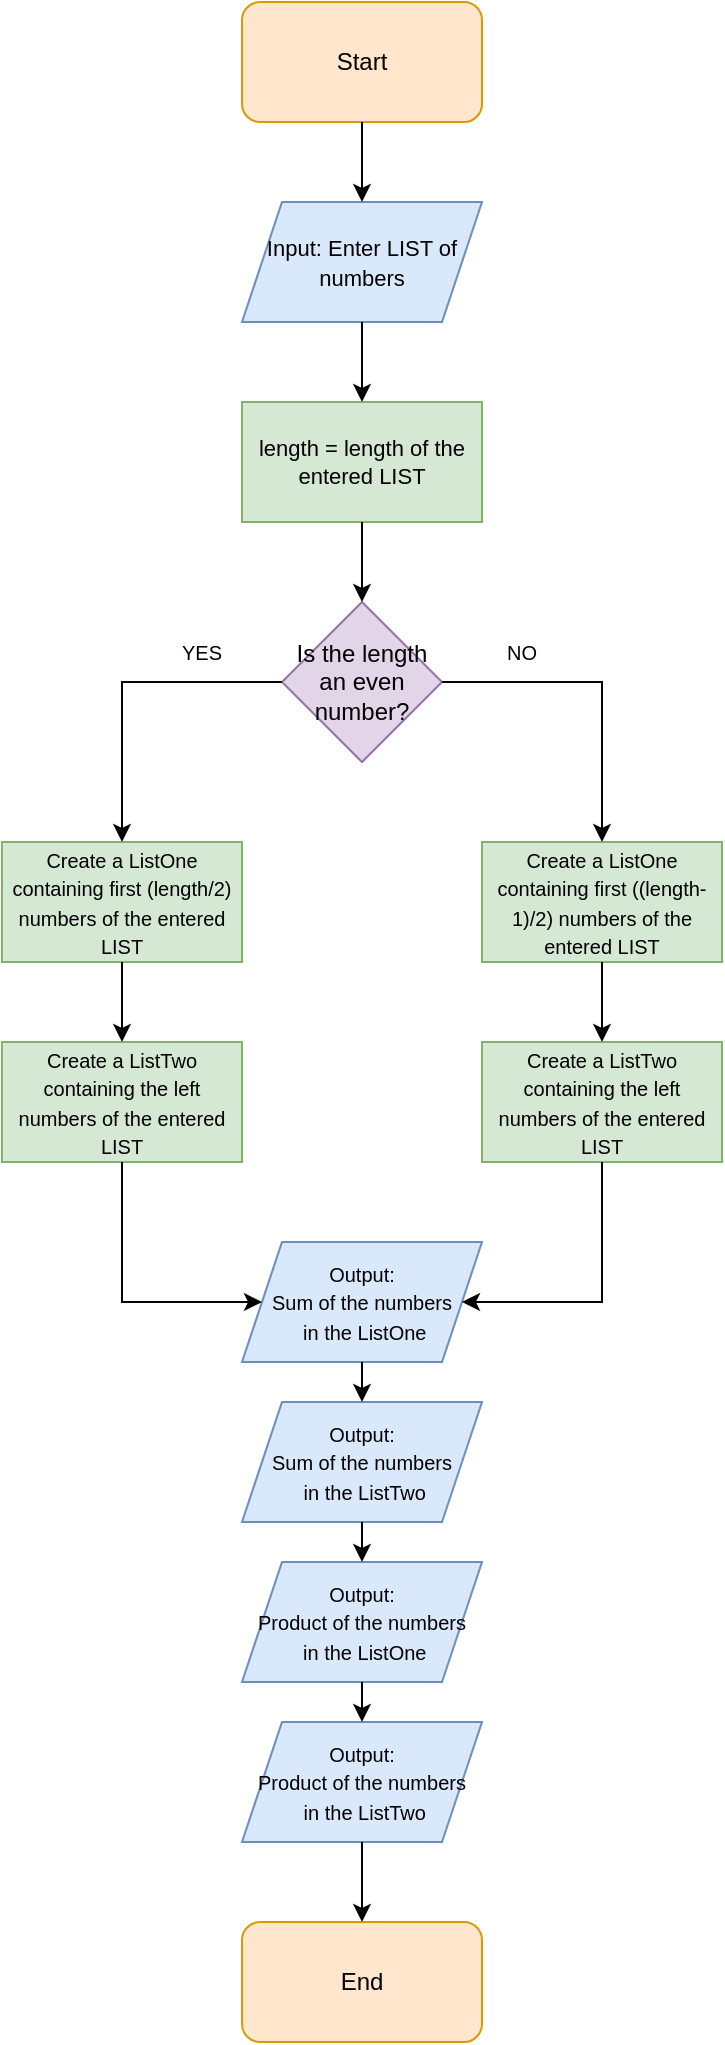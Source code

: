 <mxfile version="16.5.2" type="device"><diagram id="AWwEJRPjudw-uTVM06c0" name="Page-1"><mxGraphModel dx="1175" dy="665" grid="1" gridSize="10" guides="1" tooltips="1" connect="1" arrows="1" fold="1" page="1" pageScale="1" pageWidth="827" pageHeight="1169" math="0" shadow="0"><root><mxCell id="0"/><mxCell id="1" parent="0"/><mxCell id="5i2rMLYZZho0ALN09Qa7-1" value="Start" style="rounded=1;whiteSpace=wrap;html=1;fillColor=#ffe6cc;strokeColor=#d79b00;" vertex="1" parent="1"><mxGeometry x="360" y="61" width="120" height="60" as="geometry"/></mxCell><mxCell id="5i2rMLYZZho0ALN09Qa7-2" value="End" style="rounded=1;whiteSpace=wrap;html=1;fillColor=#ffe6cc;strokeColor=#d79b00;" vertex="1" parent="1"><mxGeometry x="360" y="1021" width="120" height="60" as="geometry"/></mxCell><mxCell id="5i2rMLYZZho0ALN09Qa7-3" value="&lt;font style=&quot;font-size: 11px&quot;&gt;Input: Enter LIST of numbers&lt;/font&gt;" style="shape=parallelogram;perimeter=parallelogramPerimeter;whiteSpace=wrap;html=1;fixedSize=1;fillColor=#dae8fc;strokeColor=#6c8ebf;" vertex="1" parent="1"><mxGeometry x="360" y="161" width="120" height="60" as="geometry"/></mxCell><mxCell id="5i2rMLYZZho0ALN09Qa7-4" value="Is the length an even number?" style="rhombus;whiteSpace=wrap;html=1;fillColor=#e1d5e7;strokeColor=#9673a6;" vertex="1" parent="1"><mxGeometry x="380" y="361" width="80" height="80" as="geometry"/></mxCell><mxCell id="5i2rMLYZZho0ALN09Qa7-5" value="&lt;font style=&quot;font-size: 10px&quot;&gt;Create a ListOne containing first (length/2) numbers of the entered LIST&lt;/font&gt;" style="rounded=0;whiteSpace=wrap;html=1;fillColor=#d5e8d4;strokeColor=#82b366;" vertex="1" parent="1"><mxGeometry x="240" y="481" width="120" height="60" as="geometry"/></mxCell><mxCell id="5i2rMLYZZho0ALN09Qa7-7" value="&lt;font style=&quot;font-size: 10px&quot;&gt;Create a ListTwo containing the left numbers of the entered LIST&lt;/font&gt;" style="rounded=0;whiteSpace=wrap;html=1;fillColor=#d5e8d4;strokeColor=#82b366;" vertex="1" parent="1"><mxGeometry x="240" y="581" width="120" height="60" as="geometry"/></mxCell><mxCell id="5i2rMLYZZho0ALN09Qa7-8" value="&lt;font style=&quot;font-size: 10px&quot;&gt;Output:&lt;br&gt;Sum of the numbers&lt;br&gt;&amp;nbsp;in the ListOne&lt;/font&gt;" style="shape=parallelogram;perimeter=parallelogramPerimeter;whiteSpace=wrap;html=1;fixedSize=1;fillColor=#dae8fc;strokeColor=#6c8ebf;" vertex="1" parent="1"><mxGeometry x="360" y="681" width="120" height="60" as="geometry"/></mxCell><mxCell id="5i2rMLYZZho0ALN09Qa7-11" value="&lt;font style=&quot;font-size: 10px&quot;&gt;Output:&lt;br&gt;Sum of the numbers&lt;br&gt;&amp;nbsp;in the ListTwo&lt;/font&gt;" style="shape=parallelogram;perimeter=parallelogramPerimeter;whiteSpace=wrap;html=1;fixedSize=1;fillColor=#dae8fc;strokeColor=#6c8ebf;" vertex="1" parent="1"><mxGeometry x="360" y="761" width="120" height="60" as="geometry"/></mxCell><mxCell id="5i2rMLYZZho0ALN09Qa7-12" value="&lt;font style=&quot;font-size: 10px&quot;&gt;Output:&lt;br&gt;Product of the numbers&lt;br&gt;&amp;nbsp;in the ListOne&lt;/font&gt;" style="shape=parallelogram;perimeter=parallelogramPerimeter;whiteSpace=wrap;html=1;fixedSize=1;fillColor=#dae8fc;strokeColor=#6c8ebf;" vertex="1" parent="1"><mxGeometry x="360" y="841" width="120" height="60" as="geometry"/></mxCell><mxCell id="5i2rMLYZZho0ALN09Qa7-13" value="&lt;font style=&quot;font-size: 10px&quot;&gt;Output:&lt;br&gt;Product of the numbers&lt;br&gt;&amp;nbsp;in the ListTwo&lt;/font&gt;" style="shape=parallelogram;perimeter=parallelogramPerimeter;whiteSpace=wrap;html=1;fixedSize=1;fillColor=#dae8fc;strokeColor=#6c8ebf;" vertex="1" parent="1"><mxGeometry x="360" y="921" width="120" height="60" as="geometry"/></mxCell><mxCell id="5i2rMLYZZho0ALN09Qa7-15" value="&lt;font style=&quot;font-size: 10px&quot;&gt;Create a ListOne containing first ((length-1)/2) numbers of the entered LIST&lt;/font&gt;" style="rounded=0;whiteSpace=wrap;html=1;fillColor=#d5e8d4;strokeColor=#82b366;" vertex="1" parent="1"><mxGeometry x="480" y="481" width="120" height="60" as="geometry"/></mxCell><mxCell id="5i2rMLYZZho0ALN09Qa7-16" value="&lt;font style=&quot;font-size: 10px&quot;&gt;Create a ListTwo containing the left numbers of the entered LIST&lt;/font&gt;" style="rounded=0;whiteSpace=wrap;html=1;fillColor=#d5e8d4;strokeColor=#82b366;" vertex="1" parent="1"><mxGeometry x="480" y="581" width="120" height="60" as="geometry"/></mxCell><mxCell id="5i2rMLYZZho0ALN09Qa7-17" value="length = length of the entered LIST" style="rounded=0;whiteSpace=wrap;html=1;fontSize=11;fillColor=#d5e8d4;strokeColor=#82b366;" vertex="1" parent="1"><mxGeometry x="360" y="261" width="120" height="60" as="geometry"/></mxCell><mxCell id="5i2rMLYZZho0ALN09Qa7-19" value="" style="endArrow=classic;html=1;rounded=0;fontSize=10;entryX=0.5;entryY=0;entryDx=0;entryDy=0;exitX=0.5;exitY=1;exitDx=0;exitDy=0;" edge="1" parent="1" source="5i2rMLYZZho0ALN09Qa7-1" target="5i2rMLYZZho0ALN09Qa7-3"><mxGeometry width="50" height="50" relative="1" as="geometry"><mxPoint x="190" y="271" as="sourcePoint"/><mxPoint x="240" y="221" as="targetPoint"/></mxGeometry></mxCell><mxCell id="5i2rMLYZZho0ALN09Qa7-20" value="" style="endArrow=classic;html=1;rounded=0;fontSize=10;entryX=0.5;entryY=0;entryDx=0;entryDy=0;exitX=0.5;exitY=1;exitDx=0;exitDy=0;" edge="1" parent="1" source="5i2rMLYZZho0ALN09Qa7-3" target="5i2rMLYZZho0ALN09Qa7-17"><mxGeometry width="50" height="50" relative="1" as="geometry"><mxPoint x="190" y="271" as="sourcePoint"/><mxPoint x="240" y="221" as="targetPoint"/></mxGeometry></mxCell><mxCell id="5i2rMLYZZho0ALN09Qa7-21" value="" style="endArrow=classic;html=1;rounded=0;fontSize=10;entryX=0.5;entryY=0;entryDx=0;entryDy=0;exitX=0.5;exitY=1;exitDx=0;exitDy=0;" edge="1" parent="1" source="5i2rMLYZZho0ALN09Qa7-17" target="5i2rMLYZZho0ALN09Qa7-4"><mxGeometry width="50" height="50" relative="1" as="geometry"><mxPoint x="190" y="471" as="sourcePoint"/><mxPoint x="240" y="421" as="targetPoint"/></mxGeometry></mxCell><mxCell id="5i2rMLYZZho0ALN09Qa7-22" value="" style="endArrow=classic;html=1;rounded=0;fontSize=10;entryX=0.5;entryY=0;entryDx=0;entryDy=0;exitX=0;exitY=0.5;exitDx=0;exitDy=0;" edge="1" parent="1" source="5i2rMLYZZho0ALN09Qa7-4" target="5i2rMLYZZho0ALN09Qa7-5"><mxGeometry width="50" height="50" relative="1" as="geometry"><mxPoint x="190" y="471" as="sourcePoint"/><mxPoint x="240" y="421" as="targetPoint"/><Array as="points"><mxPoint x="300" y="401"/></Array></mxGeometry></mxCell><mxCell id="5i2rMLYZZho0ALN09Qa7-23" value="" style="endArrow=classic;html=1;rounded=0;fontSize=10;entryX=0.5;entryY=0;entryDx=0;entryDy=0;exitX=1;exitY=0.5;exitDx=0;exitDy=0;" edge="1" parent="1" source="5i2rMLYZZho0ALN09Qa7-4" target="5i2rMLYZZho0ALN09Qa7-15"><mxGeometry width="50" height="50" relative="1" as="geometry"><mxPoint x="190" y="471" as="sourcePoint"/><mxPoint x="240" y="421" as="targetPoint"/><Array as="points"><mxPoint x="540" y="401"/></Array></mxGeometry></mxCell><mxCell id="5i2rMLYZZho0ALN09Qa7-24" value="" style="endArrow=classic;html=1;rounded=0;fontSize=10;entryX=0.5;entryY=0;entryDx=0;entryDy=0;exitX=0.5;exitY=1;exitDx=0;exitDy=0;" edge="1" parent="1" source="5i2rMLYZZho0ALN09Qa7-5" target="5i2rMLYZZho0ALN09Qa7-7"><mxGeometry width="50" height="50" relative="1" as="geometry"><mxPoint x="190" y="471" as="sourcePoint"/><mxPoint x="240" y="421" as="targetPoint"/></mxGeometry></mxCell><mxCell id="5i2rMLYZZho0ALN09Qa7-25" value="" style="endArrow=classic;html=1;rounded=0;fontSize=10;entryX=0.5;entryY=0;entryDx=0;entryDy=0;exitX=0.5;exitY=1;exitDx=0;exitDy=0;" edge="1" parent="1" source="5i2rMLYZZho0ALN09Qa7-15" target="5i2rMLYZZho0ALN09Qa7-16"><mxGeometry width="50" height="50" relative="1" as="geometry"><mxPoint x="190" y="471" as="sourcePoint"/><mxPoint x="240" y="421" as="targetPoint"/></mxGeometry></mxCell><mxCell id="5i2rMLYZZho0ALN09Qa7-27" value="" style="endArrow=classic;html=1;rounded=0;fontSize=10;entryX=0;entryY=0.5;entryDx=0;entryDy=0;exitX=0.5;exitY=1;exitDx=0;exitDy=0;" edge="1" parent="1" source="5i2rMLYZZho0ALN09Qa7-7" target="5i2rMLYZZho0ALN09Qa7-8"><mxGeometry width="50" height="50" relative="1" as="geometry"><mxPoint x="190" y="681" as="sourcePoint"/><mxPoint x="240" y="631" as="targetPoint"/><Array as="points"><mxPoint x="300" y="711"/></Array></mxGeometry></mxCell><mxCell id="5i2rMLYZZho0ALN09Qa7-28" value="" style="endArrow=classic;html=1;rounded=0;fontSize=10;entryX=1;entryY=0.5;entryDx=0;entryDy=0;exitX=0.5;exitY=1;exitDx=0;exitDy=0;" edge="1" parent="1" source="5i2rMLYZZho0ALN09Qa7-16" target="5i2rMLYZZho0ALN09Qa7-8"><mxGeometry width="50" height="50" relative="1" as="geometry"><mxPoint x="190" y="681" as="sourcePoint"/><mxPoint x="240" y="631" as="targetPoint"/><Array as="points"><mxPoint x="540" y="711"/></Array></mxGeometry></mxCell><mxCell id="5i2rMLYZZho0ALN09Qa7-29" value="" style="endArrow=classic;html=1;rounded=0;fontSize=10;entryX=0.5;entryY=0;entryDx=0;entryDy=0;exitX=0.5;exitY=1;exitDx=0;exitDy=0;" edge="1" parent="1" source="5i2rMLYZZho0ALN09Qa7-8" target="5i2rMLYZZho0ALN09Qa7-11"><mxGeometry width="50" height="50" relative="1" as="geometry"><mxPoint x="190" y="881" as="sourcePoint"/><mxPoint x="240" y="831" as="targetPoint"/></mxGeometry></mxCell><mxCell id="5i2rMLYZZho0ALN09Qa7-31" value="" style="endArrow=classic;html=1;rounded=0;fontSize=10;entryX=0.5;entryY=0;entryDx=0;entryDy=0;exitX=0.5;exitY=1;exitDx=0;exitDy=0;" edge="1" parent="1" source="5i2rMLYZZho0ALN09Qa7-11" target="5i2rMLYZZho0ALN09Qa7-12"><mxGeometry width="50" height="50" relative="1" as="geometry"><mxPoint x="190" y="881" as="sourcePoint"/><mxPoint x="240" y="831" as="targetPoint"/></mxGeometry></mxCell><mxCell id="5i2rMLYZZho0ALN09Qa7-32" value="" style="endArrow=classic;html=1;rounded=0;fontSize=10;entryX=0.5;entryY=0;entryDx=0;entryDy=0;exitX=0.5;exitY=1;exitDx=0;exitDy=0;" edge="1" parent="1" source="5i2rMLYZZho0ALN09Qa7-12" target="5i2rMLYZZho0ALN09Qa7-13"><mxGeometry width="50" height="50" relative="1" as="geometry"><mxPoint x="190" y="881" as="sourcePoint"/><mxPoint x="240" y="831" as="targetPoint"/></mxGeometry></mxCell><mxCell id="5i2rMLYZZho0ALN09Qa7-33" value="" style="endArrow=classic;html=1;rounded=0;fontSize=10;entryX=0.5;entryY=0;entryDx=0;entryDy=0;exitX=0.5;exitY=1;exitDx=0;exitDy=0;" edge="1" parent="1" source="5i2rMLYZZho0ALN09Qa7-13" target="5i2rMLYZZho0ALN09Qa7-2"><mxGeometry width="50" height="50" relative="1" as="geometry"><mxPoint x="190" y="881" as="sourcePoint"/><mxPoint x="240" y="831" as="targetPoint"/></mxGeometry></mxCell><mxCell id="5i2rMLYZZho0ALN09Qa7-34" value="YES" style="text;html=1;strokeColor=none;fillColor=none;align=center;verticalAlign=middle;whiteSpace=wrap;rounded=0;fontSize=10;" vertex="1" parent="1"><mxGeometry x="310" y="371" width="60" height="30" as="geometry"/></mxCell><mxCell id="5i2rMLYZZho0ALN09Qa7-36" value="NO" style="text;html=1;strokeColor=none;fillColor=none;align=center;verticalAlign=middle;whiteSpace=wrap;rounded=0;fontSize=10;" vertex="1" parent="1"><mxGeometry x="470" y="371" width="60" height="30" as="geometry"/></mxCell></root></mxGraphModel></diagram></mxfile>